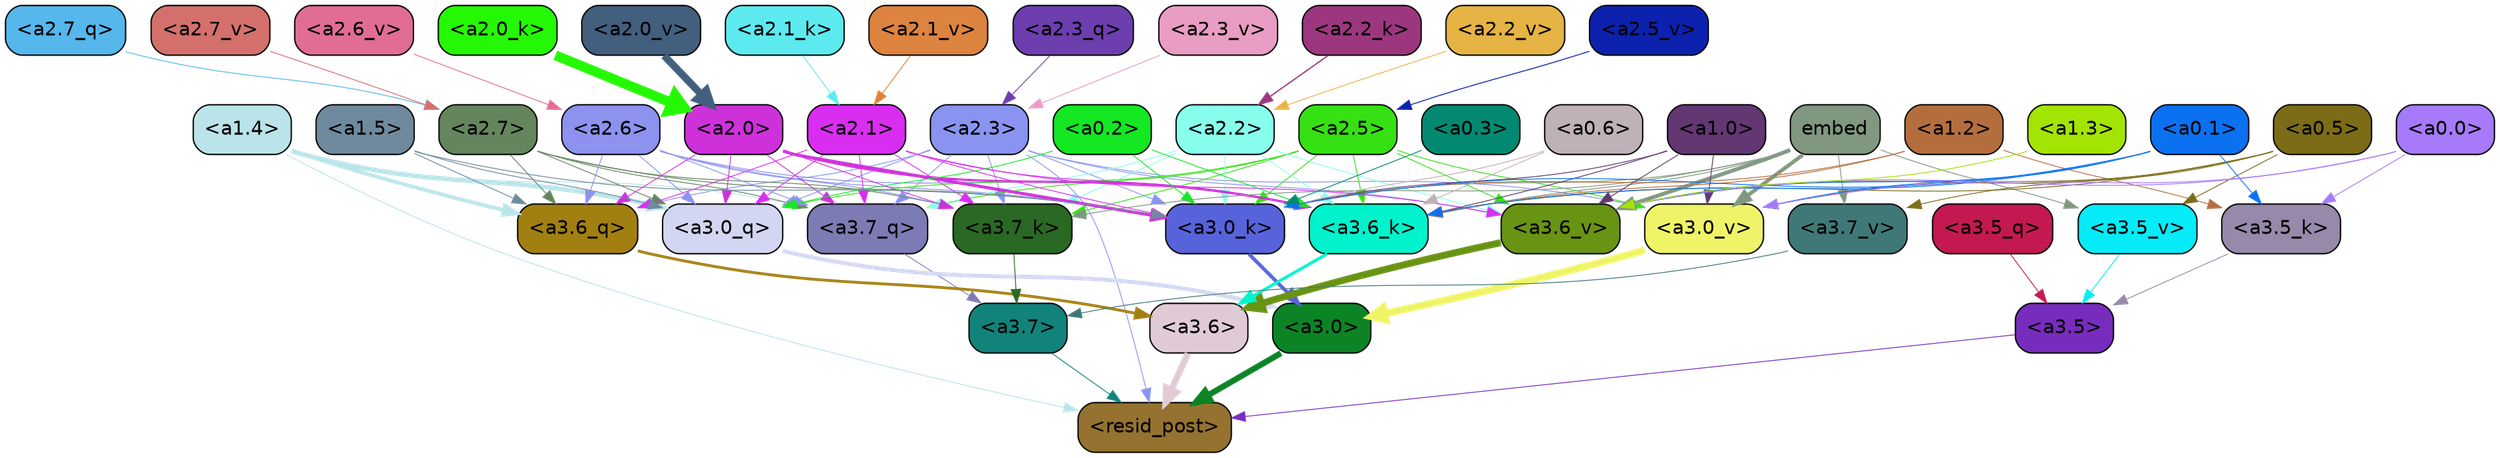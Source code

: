 strict digraph "" {
	graph [bgcolor=transparent,
		layout=dot,
		overlap=false,
		splines=true
	];
	"<a3.7>"	[color=black,
		fillcolor="#12837b",
		fontname=Helvetica,
		shape=box,
		style="filled, rounded"];
	"<resid_post>"	[color=black,
		fillcolor="#95722f",
		fontname=Helvetica,
		shape=box,
		style="filled, rounded"];
	"<a3.7>" -> "<resid_post>"	[color="#12837b",
		penwidth=0.6];
	"<a3.6>"	[color=black,
		fillcolor="#e0cad6",
		fontname=Helvetica,
		shape=box,
		style="filled, rounded"];
	"<a3.6>" -> "<resid_post>"	[color="#e0cad6",
		penwidth=4.646730065345764];
	"<a3.5>"	[color=black,
		fillcolor="#782cbe",
		fontname=Helvetica,
		shape=box,
		style="filled, rounded"];
	"<a3.5>" -> "<resid_post>"	[color="#782cbe",
		penwidth=0.6];
	"<a3.0>"	[color=black,
		fillcolor="#0c8426",
		fontname=Helvetica,
		shape=box,
		style="filled, rounded"];
	"<a3.0>" -> "<resid_post>"	[color="#0c8426",
		penwidth=4.323132634162903];
	"<a2.3>"	[color=black,
		fillcolor="#8a94f0",
		fontname=Helvetica,
		shape=box,
		style="filled, rounded"];
	"<a2.3>" -> "<resid_post>"	[color="#8a94f0",
		penwidth=0.6];
	"<a3.7_q>"	[color=black,
		fillcolor="#7d7bb3",
		fontname=Helvetica,
		shape=box,
		style="filled, rounded"];
	"<a2.3>" -> "<a3.7_q>"	[color="#8a94f0",
		penwidth=0.6];
	"<a3.6_q>"	[color=black,
		fillcolor="#a27f11",
		fontname=Helvetica,
		shape=box,
		style="filled, rounded"];
	"<a2.3>" -> "<a3.6_q>"	[color="#8a94f0",
		penwidth=0.6];
	"<a3.0_q>"	[color=black,
		fillcolor="#d2d6f1",
		fontname=Helvetica,
		shape=box,
		style="filled, rounded"];
	"<a2.3>" -> "<a3.0_q>"	[color="#8a94f0",
		penwidth=0.6];
	"<a3.7_k>"	[color=black,
		fillcolor="#296923",
		fontname=Helvetica,
		shape=box,
		style="filled, rounded"];
	"<a2.3>" -> "<a3.7_k>"	[color="#8a94f0",
		penwidth=0.6];
	"<a3.0_k>"	[color=black,
		fillcolor="#5763db",
		fontname=Helvetica,
		shape=box,
		style="filled, rounded"];
	"<a2.3>" -> "<a3.0_k>"	[color="#8a94f0",
		penwidth=0.6];
	"<a3.6_v>"	[color=black,
		fillcolor="#699313",
		fontname=Helvetica,
		shape=box,
		style="filled, rounded"];
	"<a2.3>" -> "<a3.6_v>"	[color="#8a94f0",
		penwidth=0.6];
	"<a3.0_v>"	[color=black,
		fillcolor="#eff367",
		fontname=Helvetica,
		shape=box,
		style="filled, rounded"];
	"<a2.3>" -> "<a3.0_v>"	[color="#8a94f0",
		penwidth=0.6];
	"<a1.4>"	[color=black,
		fillcolor="#bae4e9",
		fontname=Helvetica,
		shape=box,
		style="filled, rounded"];
	"<a1.4>" -> "<resid_post>"	[color="#bae4e9",
		penwidth=0.6];
	"<a1.4>" -> "<a3.7_q>"	[color="#bae4e9",
		penwidth=0.6];
	"<a1.4>" -> "<a3.6_q>"	[color="#bae4e9",
		penwidth=2.700703263282776];
	"<a1.4>" -> "<a3.0_q>"	[color="#bae4e9",
		penwidth=3.34255850315094];
	"<a3.7_q>" -> "<a3.7>"	[color="#7d7bb3",
		penwidth=0.6];
	"<a3.6_q>" -> "<a3.6>"	[color="#a27f11",
		penwidth=2.03758105635643];
	"<a3.5_q>"	[color=black,
		fillcolor="#c31950",
		fontname=Helvetica,
		shape=box,
		style="filled, rounded"];
	"<a3.5_q>" -> "<a3.5>"	[color="#c31950",
		penwidth=0.6];
	"<a3.0_q>" -> "<a3.0>"	[color="#d2d6f1",
		penwidth=2.8638100624084473];
	"<a3.7_k>" -> "<a3.7>"	[color="#296923",
		penwidth=0.6];
	"<a3.6_k>"	[color=black,
		fillcolor="#00f3cc",
		fontname=Helvetica,
		shape=box,
		style="filled, rounded"];
	"<a3.6_k>" -> "<a3.6>"	[color="#00f3cc",
		penwidth=2.174198240041733];
	"<a3.5_k>"	[color=black,
		fillcolor="#9789aa",
		fontname=Helvetica,
		shape=box,
		style="filled, rounded"];
	"<a3.5_k>" -> "<a3.5>"	[color="#9789aa",
		penwidth=0.6];
	"<a3.0_k>" -> "<a3.0>"	[color="#5763db",
		penwidth=2.6274144649505615];
	"<a3.7_v>"	[color=black,
		fillcolor="#3f7877",
		fontname=Helvetica,
		shape=box,
		style="filled, rounded"];
	"<a3.7_v>" -> "<a3.7>"	[color="#3f7877",
		penwidth=0.6];
	"<a3.6_v>" -> "<a3.6>"	[color="#699313",
		penwidth=5.002329230308533];
	"<a3.5_v>"	[color=black,
		fillcolor="#06ebf8",
		fontname=Helvetica,
		shape=box,
		style="filled, rounded"];
	"<a3.5_v>" -> "<a3.5>"	[color="#06ebf8",
		penwidth=0.6];
	"<a3.0_v>" -> "<a3.0>"	[color="#eff367",
		penwidth=5.188832879066467];
	"<a2.7>"	[color=black,
		fillcolor="#64855e",
		fontname=Helvetica,
		shape=box,
		style="filled, rounded"];
	"<a2.7>" -> "<a3.7_q>"	[color="#64855e",
		penwidth=0.6];
	"<a2.7>" -> "<a3.6_q>"	[color="#64855e",
		penwidth=0.6];
	"<a2.7>" -> "<a3.0_q>"	[color="#64855e",
		penwidth=0.6];
	"<a2.7>" -> "<a3.7_k>"	[color="#64855e",
		penwidth=0.6];
	"<a2.7>" -> "<a3.0_k>"	[color="#64855e",
		penwidth=0.6];
	"<a2.6>"	[color=black,
		fillcolor="#8c92ee",
		fontname=Helvetica,
		shape=box,
		style="filled, rounded"];
	"<a2.6>" -> "<a3.7_q>"	[color="#8c92ee",
		penwidth=0.6];
	"<a2.6>" -> "<a3.6_q>"	[color="#8c92ee",
		penwidth=0.6];
	"<a2.6>" -> "<a3.0_q>"	[color="#8c92ee",
		penwidth=0.6];
	"<a2.6>" -> "<a3.7_k>"	[color="#8c92ee",
		penwidth=0.6];
	"<a2.6>" -> "<a3.6_k>"	[color="#8c92ee",
		penwidth=0.6];
	"<a2.6>" -> "<a3.0_k>"	[color="#8c92ee",
		penwidth=0.6];
	"<a2.5>"	[color=black,
		fillcolor="#35e113",
		fontname=Helvetica,
		shape=box,
		style="filled, rounded"];
	"<a2.5>" -> "<a3.7_q>"	[color="#35e113",
		penwidth=0.6];
	"<a2.5>" -> "<a3.0_q>"	[color="#35e113",
		penwidth=0.6];
	"<a2.5>" -> "<a3.7_k>"	[color="#35e113",
		penwidth=0.6];
	"<a2.5>" -> "<a3.6_k>"	[color="#35e113",
		penwidth=0.6];
	"<a2.5>" -> "<a3.0_k>"	[color="#35e113",
		penwidth=0.6];
	"<a2.5>" -> "<a3.6_v>"	[color="#35e113",
		penwidth=0.6];
	"<a2.5>" -> "<a3.0_v>"	[color="#35e113",
		penwidth=0.6];
	"<a2.2>"	[color=black,
		fillcolor="#87ffec",
		fontname=Helvetica,
		shape=box,
		style="filled, rounded"];
	"<a2.2>" -> "<a3.7_q>"	[color="#87ffec",
		penwidth=0.6];
	"<a2.2>" -> "<a3.7_k>"	[color="#87ffec",
		penwidth=0.6];
	"<a2.2>" -> "<a3.6_k>"	[color="#87ffec",
		penwidth=0.6];
	"<a2.2>" -> "<a3.0_k>"	[color="#87ffec",
		penwidth=0.6];
	"<a2.2>" -> "<a3.6_v>"	[color="#87ffec",
		penwidth=0.6];
	"<a2.1>"	[color=black,
		fillcolor="#da2df2",
		fontname=Helvetica,
		shape=box,
		style="filled, rounded"];
	"<a2.1>" -> "<a3.7_q>"	[color="#da2df2",
		penwidth=0.6];
	"<a2.1>" -> "<a3.6_q>"	[color="#da2df2",
		penwidth=0.6];
	"<a2.1>" -> "<a3.0_q>"	[color="#da2df2",
		penwidth=0.6];
	"<a2.1>" -> "<a3.7_k>"	[color="#da2df2",
		penwidth=0.6];
	"<a2.1>" -> "<a3.6_k>"	[color="#da2df2",
		penwidth=0.6];
	"<a2.1>" -> "<a3.0_k>"	[color="#da2df2",
		penwidth=0.6];
	"<a2.1>" -> "<a3.6_v>"	[color="#da2df2",
		penwidth=0.6];
	"<a2.0>"	[color=black,
		fillcolor="#ce31da",
		fontname=Helvetica,
		shape=box,
		style="filled, rounded"];
	"<a2.0>" -> "<a3.7_q>"	[color="#ce31da",
		penwidth=0.6];
	"<a2.0>" -> "<a3.6_q>"	[color="#ce31da",
		penwidth=0.6];
	"<a2.0>" -> "<a3.0_q>"	[color="#ce31da",
		penwidth=0.6];
	"<a2.0>" -> "<a3.7_k>"	[color="#ce31da",
		penwidth=0.6];
	"<a2.0>" -> "<a3.6_k>"	[color="#ce31da",
		penwidth=1.6454488784074783];
	"<a2.0>" -> "<a3.0_k>"	[color="#ce31da",
		penwidth=2.2218968719244003];
	"<a1.5>"	[color=black,
		fillcolor="#6f8a9d",
		fontname=Helvetica,
		shape=box,
		style="filled, rounded"];
	"<a1.5>" -> "<a3.6_q>"	[color="#6f8a9d",
		penwidth=0.6];
	"<a1.5>" -> "<a3.0_q>"	[color="#6f8a9d",
		penwidth=0.6];
	"<a1.5>" -> "<a3.0_k>"	[color="#6f8a9d",
		penwidth=0.6];
	"<a0.2>"	[color=black,
		fillcolor="#13e823",
		fontname=Helvetica,
		shape=box,
		style="filled, rounded"];
	"<a0.2>" -> "<a3.0_q>"	[color="#13e823",
		penwidth=0.6];
	"<a0.2>" -> "<a3.6_k>"	[color="#13e823",
		penwidth=0.6];
	"<a0.2>" -> "<a3.0_k>"	[color="#13e823",
		penwidth=0.6];
	embed	[color=black,
		fillcolor="#809780",
		fontname=Helvetica,
		shape=box,
		style="filled, rounded"];
	embed -> "<a3.7_k>"	[color="#809780",
		penwidth=0.6];
	embed -> "<a3.6_k>"	[color="#809780",
		penwidth=0.6];
	embed -> "<a3.0_k>"	[color="#809780",
		penwidth=0.6];
	embed -> "<a3.7_v>"	[color="#809780",
		penwidth=0.6];
	embed -> "<a3.6_v>"	[color="#809780",
		penwidth=2.8301228284835815];
	embed -> "<a3.5_v>"	[color="#809780",
		penwidth=0.6];
	embed -> "<a3.0_v>"	[color="#809780",
		penwidth=2.7660785913467407];
	"<a1.2>"	[color=black,
		fillcolor="#b46e3e",
		fontname=Helvetica,
		shape=box,
		style="filled, rounded"];
	"<a1.2>" -> "<a3.6_k>"	[color="#b46e3e",
		penwidth=0.6];
	"<a1.2>" -> "<a3.5_k>"	[color="#b46e3e",
		penwidth=0.6];
	"<a1.2>" -> "<a3.0_k>"	[color="#b46e3e",
		penwidth=0.6];
	"<a1.0>"	[color=black,
		fillcolor="#633772",
		fontname=Helvetica,
		shape=box,
		style="filled, rounded"];
	"<a1.0>" -> "<a3.6_k>"	[color="#633772",
		penwidth=0.6];
	"<a1.0>" -> "<a3.0_k>"	[color="#633772",
		penwidth=0.6];
	"<a1.0>" -> "<a3.6_v>"	[color="#633772",
		penwidth=0.6];
	"<a1.0>" -> "<a3.0_v>"	[color="#633772",
		penwidth=0.6];
	"<a0.6>"	[color=black,
		fillcolor="#beb2b8",
		fontname=Helvetica,
		shape=box,
		style="filled, rounded"];
	"<a0.6>" -> "<a3.6_k>"	[color="#beb2b8",
		penwidth=0.6];
	"<a0.6>" -> "<a3.0_k>"	[color="#beb2b8",
		penwidth=0.6];
	"<a0.5>"	[color=black,
		fillcolor="#7c6c17",
		fontname=Helvetica,
		shape=box,
		style="filled, rounded"];
	"<a0.5>" -> "<a3.6_k>"	[color="#7c6c17",
		penwidth=0.6];
	"<a0.5>" -> "<a3.7_v>"	[color="#7c6c17",
		penwidth=0.6];
	"<a0.5>" -> "<a3.6_v>"	[color="#7c6c17",
		penwidth=0.6];
	"<a0.5>" -> "<a3.5_v>"	[color="#7c6c17",
		penwidth=0.6];
	"<a0.5>" -> "<a3.0_v>"	[color="#7c6c17",
		penwidth=0.6124261617660522];
	"<a0.1>"	[color=black,
		fillcolor="#0b71f1",
		fontname=Helvetica,
		shape=box,
		style="filled, rounded"];
	"<a0.1>" -> "<a3.6_k>"	[color="#0b71f1",
		penwidth=0.6];
	"<a0.1>" -> "<a3.5_k>"	[color="#0b71f1",
		penwidth=0.6];
	"<a0.1>" -> "<a3.0_k>"	[color="#0b71f1",
		penwidth=0.6];
	"<a0.1>" -> "<a3.6_v>"	[color="#0b71f1",
		penwidth=0.6];
	"<a0.1>" -> "<a3.0_v>"	[color="#0b71f1",
		penwidth=0.6];
	"<a0.0>"	[color=black,
		fillcolor="#a67afa",
		fontname=Helvetica,
		shape=box,
		style="filled, rounded"];
	"<a0.0>" -> "<a3.5_k>"	[color="#a67afa",
		penwidth=0.6];
	"<a0.0>" -> "<a3.6_v>"	[color="#a67afa",
		penwidth=0.6];
	"<a0.0>" -> "<a3.0_v>"	[color="#a67afa",
		penwidth=0.6];
	"<a0.3>"	[color=black,
		fillcolor="#038971",
		fontname=Helvetica,
		shape=box,
		style="filled, rounded"];
	"<a0.3>" -> "<a3.0_k>"	[color="#038971",
		penwidth=0.6];
	"<a1.3>"	[color=black,
		fillcolor="#a4e403",
		fontname=Helvetica,
		shape=box,
		style="filled, rounded"];
	"<a1.3>" -> "<a3.6_v>"	[color="#a4e403",
		penwidth=0.6];
	"<a2.7_q>"	[color=black,
		fillcolor="#55b7ec",
		fontname=Helvetica,
		shape=box,
		style="filled, rounded"];
	"<a2.7_q>" -> "<a2.7>"	[color="#55b7ec",
		penwidth=0.6];
	"<a2.3_q>"	[color=black,
		fillcolor="#6d3eae",
		fontname=Helvetica,
		shape=box,
		style="filled, rounded"];
	"<a2.3_q>" -> "<a2.3>"	[color="#6d3eae",
		penwidth=0.6];
	"<a2.2_k>"	[color=black,
		fillcolor="#9c377f",
		fontname=Helvetica,
		shape=box,
		style="filled, rounded"];
	"<a2.2_k>" -> "<a2.2>"	[color="#9c377f",
		penwidth=0.9331893920898438];
	"<a2.1_k>"	[color=black,
		fillcolor="#5ceaef",
		fontname=Helvetica,
		shape=box,
		style="filled, rounded"];
	"<a2.1_k>" -> "<a2.1>"	[color="#5ceaef",
		penwidth=0.6];
	"<a2.0_k>"	[color=black,
		fillcolor="#25f804",
		fontname=Helvetica,
		shape=box,
		style="filled, rounded"];
	"<a2.0_k>" -> "<a2.0>"	[color="#25f804",
		penwidth=7.158664226531982];
	"<a2.7_v>"	[color=black,
		fillcolor="#d3706b",
		fontname=Helvetica,
		shape=box,
		style="filled, rounded"];
	"<a2.7_v>" -> "<a2.7>"	[color="#d3706b",
		penwidth=0.6];
	"<a2.6_v>"	[color=black,
		fillcolor="#e16d95",
		fontname=Helvetica,
		shape=box,
		style="filled, rounded"];
	"<a2.6_v>" -> "<a2.6>"	[color="#e16d95",
		penwidth=0.6];
	"<a2.5_v>"	[color=black,
		fillcolor="#0c22ae",
		fontname=Helvetica,
		shape=box,
		style="filled, rounded"];
	"<a2.5_v>" -> "<a2.5>"	[color="#0c22ae",
		penwidth=0.6657319068908691];
	"<a2.3_v>"	[color=black,
		fillcolor="#e99cc4",
		fontname=Helvetica,
		shape=box,
		style="filled, rounded"];
	"<a2.3_v>" -> "<a2.3>"	[color="#e99cc4",
		penwidth=0.6];
	"<a2.2_v>"	[color=black,
		fillcolor="#e6b444",
		fontname=Helvetica,
		shape=box,
		style="filled, rounded"];
	"<a2.2_v>" -> "<a2.2>"	[color="#e6b444",
		penwidth=0.6];
	"<a2.1_v>"	[color=black,
		fillcolor="#dd8340",
		fontname=Helvetica,
		shape=box,
		style="filled, rounded"];
	"<a2.1_v>" -> "<a2.1>"	[color="#dd8340",
		penwidth=0.6];
	"<a2.0_v>"	[color=black,
		fillcolor="#425f7e",
		fontname=Helvetica,
		shape=box,
		style="filled, rounded"];
	"<a2.0_v>" -> "<a2.0>"	[color="#425f7e",
		penwidth=5.380099236965179];
}
